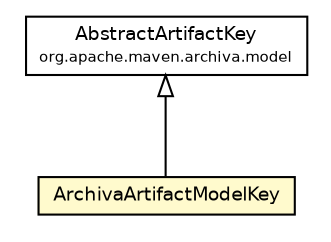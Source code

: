 #!/usr/local/bin/dot
#
# Class diagram 
# Generated by UmlGraph version 4.6 (http://www.spinellis.gr/sw/umlgraph)
#

digraph G {
	edge [fontname="Helvetica",fontsize=10,labelfontname="Helvetica",labelfontsize=10];
	node [fontname="Helvetica",fontsize=10,shape=plaintext];
	// org.apache.maven.archiva.model.AbstractArtifactKey
	c52222 [label=<<table border="0" cellborder="1" cellspacing="0" cellpadding="2" port="p" href="../AbstractArtifactKey.html">
		<tr><td><table border="0" cellspacing="0" cellpadding="1">
			<tr><td> AbstractArtifactKey </td></tr>
			<tr><td><font point-size="7.0"> org.apache.maven.archiva.model </font></td></tr>
		</table></td></tr>
		</table>>, fontname="Helvetica", fontcolor="black", fontsize=9.0];
	// org.apache.maven.archiva.model.jpox.ArchivaArtifactModelKey
	c52229 [label=<<table border="0" cellborder="1" cellspacing="0" cellpadding="2" port="p" bgcolor="lemonChiffon" href="./ArchivaArtifactModelKey.html">
		<tr><td><table border="0" cellspacing="0" cellpadding="1">
			<tr><td> ArchivaArtifactModelKey </td></tr>
		</table></td></tr>
		</table>>, fontname="Helvetica", fontcolor="black", fontsize=9.0];
	//org.apache.maven.archiva.model.jpox.ArchivaArtifactModelKey extends org.apache.maven.archiva.model.AbstractArtifactKey
	c52222:p -> c52229:p [dir=back,arrowtail=empty];
}

